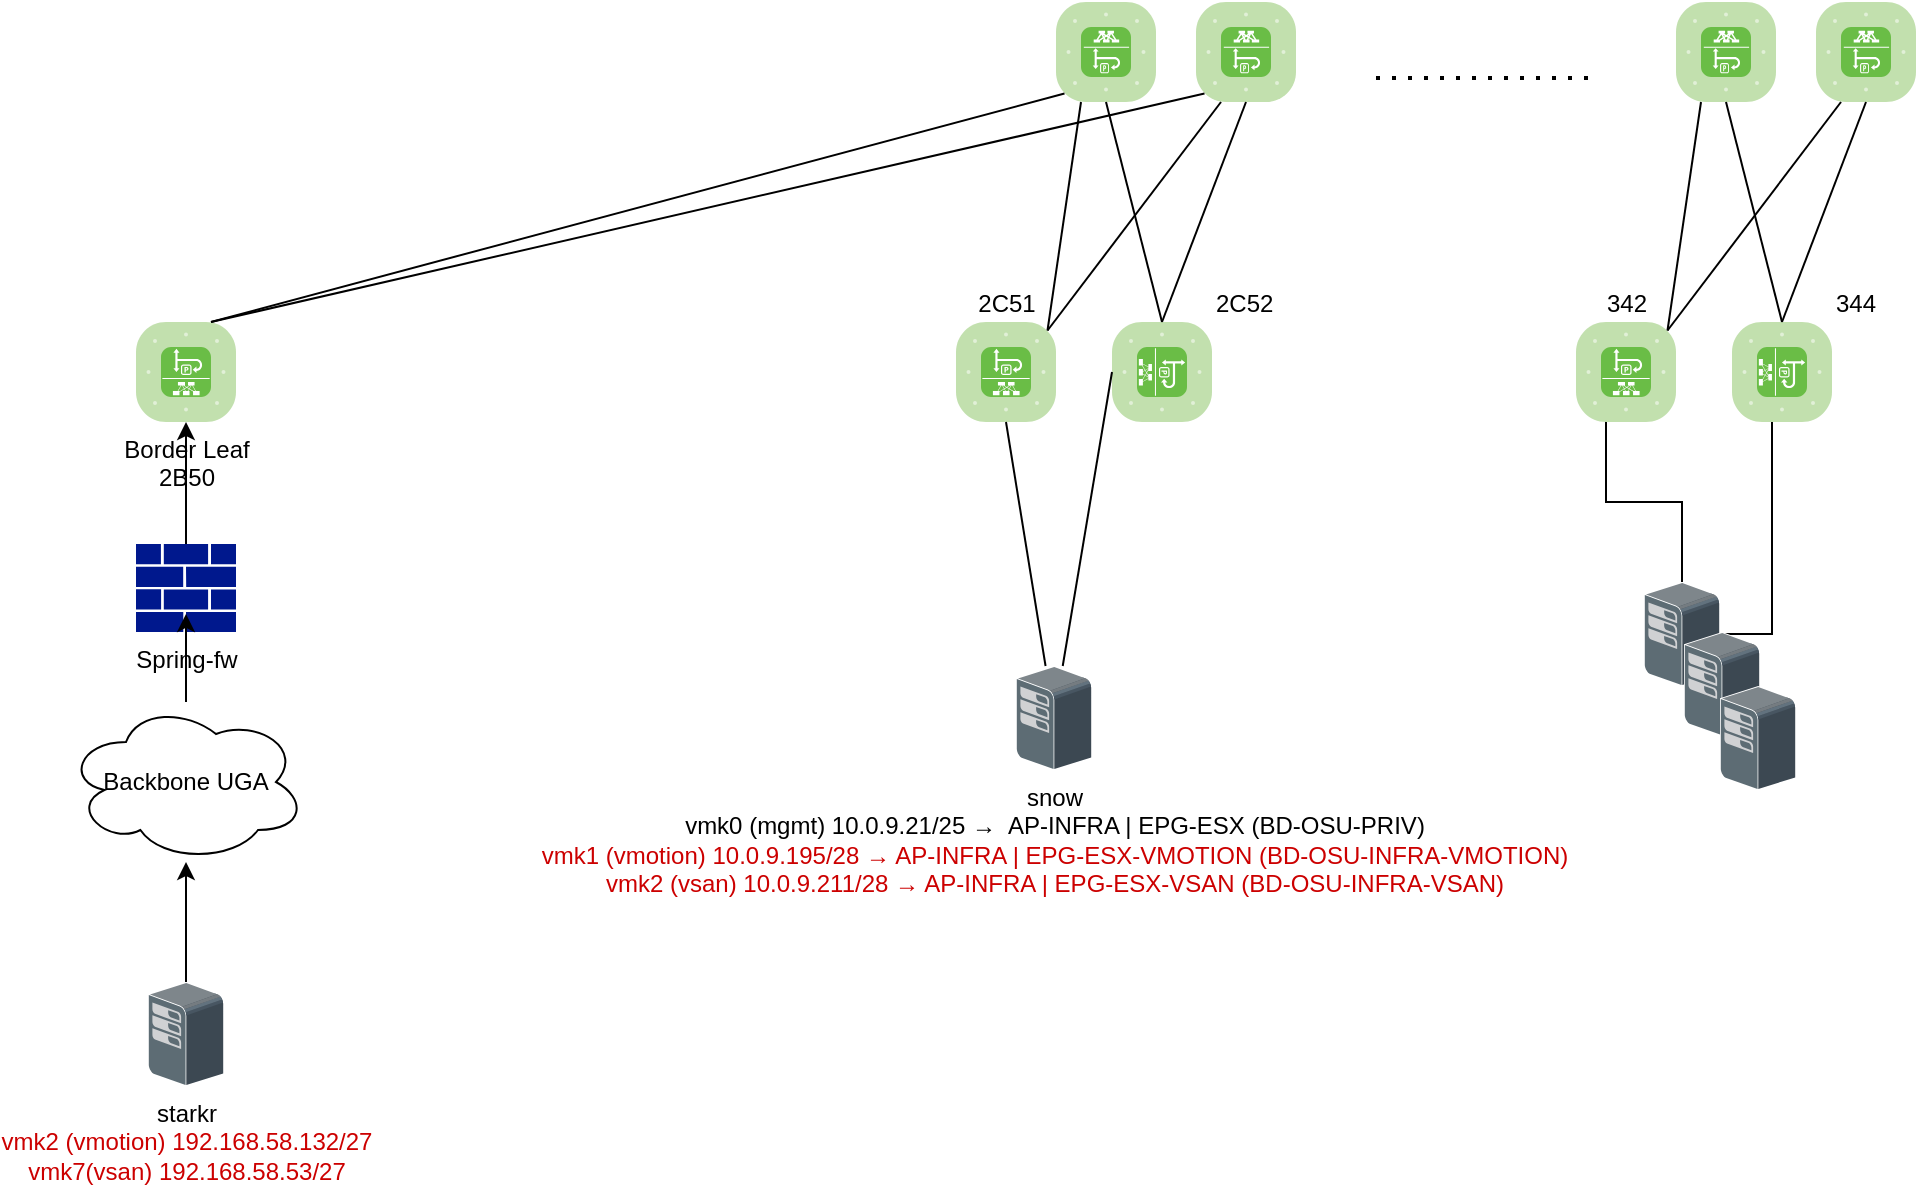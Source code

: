 <mxfile version="14.5.4" type="github">
  <diagram id="HhhJA0jkjIQcnTKa6Uss" name="Page-1">
    <mxGraphModel dx="2032" dy="945" grid="1" gridSize="10" guides="1" tooltips="1" connect="1" arrows="1" fold="1" page="1" pageScale="1" pageWidth="1100" pageHeight="850" math="0" shadow="0">
      <root>
        <mxCell id="0" />
        <mxCell id="1" parent="0" />
        <mxCell id="6UK3dRl_GSbIqII08d5U-1" value="&lt;div&gt;snow&lt;/div&gt;&lt;div&gt;vmk0 (mgmt) 10.0.9.21/25 →&amp;nbsp; AP-INFRA | EPG-ESX (BD-OSU-PRIV)&lt;br&gt;&lt;/div&gt;&lt;div&gt;&lt;font color=&quot;#CC0000&quot;&gt;vmk1 (vmotion) 10.0.9.195/28 → AP-INFRA | EPG-ESX-VMOTION (BD-OSU-INFRA-VMOTION)&lt;/font&gt;&lt;/div&gt;&lt;div&gt;&lt;font color=&quot;#CC0000&quot;&gt;vmk2 (vsan) 10.0.9.211/28 → AP-INFRA | EPG-ESX-VSAN (BD-OSU-INFRA-VSAN)&lt;/font&gt;&lt;/div&gt;" style="shadow=0;dashed=0;html=1;labelPosition=center;verticalLabelPosition=bottom;verticalAlign=top;align=center;outlineConnect=0;shape=mxgraph.veeam.3d.esx_esxi;" vertex="1" parent="1">
          <mxGeometry x="160" y="452" width="38" height="52" as="geometry" />
        </mxCell>
        <mxCell id="6UK3dRl_GSbIqII08d5U-53" style="edgeStyle=orthogonalEdgeStyle;rounded=0;orthogonalLoop=1;jettySize=auto;html=1;entryX=0.3;entryY=0.7;entryDx=0;entryDy=0;entryPerimeter=0;" edge="1" parent="1" source="6UK3dRl_GSbIqII08d5U-2" target="6UK3dRl_GSbIqII08d5U-45">
          <mxGeometry relative="1" as="geometry" />
        </mxCell>
        <mxCell id="6UK3dRl_GSbIqII08d5U-54" style="edgeStyle=orthogonalEdgeStyle;rounded=0;orthogonalLoop=1;jettySize=auto;html=1;entryX=0.48;entryY=0.6;entryDx=0;entryDy=0;entryPerimeter=0;" edge="1" parent="1" source="6UK3dRl_GSbIqII08d5U-2" target="6UK3dRl_GSbIqII08d5U-46">
          <mxGeometry relative="1" as="geometry" />
        </mxCell>
        <mxCell id="6UK3dRl_GSbIqII08d5U-2" value="" style="shadow=0;dashed=0;html=1;labelPosition=center;verticalLabelPosition=bottom;verticalAlign=top;align=center;outlineConnect=0;shape=mxgraph.veeam.3d.esx_esxi;" vertex="1" parent="1">
          <mxGeometry x="474" y="410" width="38" height="52" as="geometry" />
        </mxCell>
        <mxCell id="6UK3dRl_GSbIqII08d5U-3" value="" style="shadow=0;dashed=0;html=1;labelPosition=center;verticalLabelPosition=bottom;verticalAlign=top;align=center;outlineConnect=0;shape=mxgraph.veeam.3d.esx_esxi;" vertex="1" parent="1">
          <mxGeometry x="494" y="435" width="38" height="52" as="geometry" />
        </mxCell>
        <mxCell id="6UK3dRl_GSbIqII08d5U-4" value="" style="shadow=0;dashed=0;html=1;labelPosition=center;verticalLabelPosition=bottom;verticalAlign=top;align=center;outlineConnect=0;shape=mxgraph.veeam.3d.esx_esxi;" vertex="1" parent="1">
          <mxGeometry x="512" y="462" width="38" height="52" as="geometry" />
        </mxCell>
        <mxCell id="6UK3dRl_GSbIqII08d5U-5" value="2C51" style="verticalLabelPosition=top;html=1;fillColor=#6ABD46;strokeColor=#ffffff;verticalAlign=bottom;align=center;points=[[0.085,0.085,0],[0.915,0.085,0],[0.915,0.915,0],[0.085,0.915,0],[0.25,0,0],[0.5,0,0],[0.75,0,0],[1,0.25,0],[1,0.5,0],[1,0.75,0],[0.75,1,0],[0.5,1,0],[0.25,1,0],[0,0.75,0],[0,0.5,0],[0,0.25,0]];pointerEvents=1;shape=mxgraph.cisco_safe.compositeIcon;bgIcon=mxgraph.cisco_safe.architecture.generic_appliance;resIcon=mxgraph.cisco_safe.architecture.aci_leaf_switch;labelPosition=center;" vertex="1" parent="1">
          <mxGeometry x="130" y="280" width="50" height="50" as="geometry" />
        </mxCell>
        <mxCell id="6UK3dRl_GSbIqII08d5U-6" value="&lt;div&gt;2C52&lt;/div&gt;" style="verticalLabelPosition=top;html=1;fillColor=#6ABD46;strokeColor=#ffffff;verticalAlign=bottom;align=left;points=[[0.085,0.085,0],[0.915,0.085,0],[0.915,0.915,0],[0.085,0.915,0],[0.25,0,0],[0.5,0,0],[0.75,0,0],[1,0.25,0],[1,0.5,0],[1,0.75,0],[0.75,1,0],[0.5,1,0],[0.25,1,0],[0,0.75,0],[0,0.5,0],[0,0.25,0]];pointerEvents=1;shape=mxgraph.cisco_safe.compositeIcon;bgIcon=mxgraph.cisco_safe.architecture.generic_appliance;resIcon=mxgraph.cisco_safe.architecture.aci_leaf_switch;labelPosition=right;direction=south;" vertex="1" parent="1">
          <mxGeometry x="208" y="280" width="50" height="50" as="geometry" />
        </mxCell>
        <mxCell id="6UK3dRl_GSbIqII08d5U-7" value="" style="verticalLabelPosition=bottom;html=1;fillColor=#6ABD46;strokeColor=#ffffff;verticalAlign=top;align=center;points=[[0.085,0.085,0],[0.915,0.085,0],[0.915,0.915,0],[0.085,0.915,0],[0.25,0,0],[0.5,0,0],[0.75,0,0],[1,0.25,0],[1,0.5,0],[1,0.75,0],[0.75,1,0],[0.5,1,0],[0.25,1,0],[0,0.75,0],[0,0.5,0],[0,0.25,0]];pointerEvents=1;shape=mxgraph.cisco_safe.compositeIcon;bgIcon=mxgraph.cisco_safe.architecture.generic_appliance;resIcon=mxgraph.cisco_safe.architecture.aci_spine_switch;" vertex="1" parent="1">
          <mxGeometry x="180" y="120" width="50" height="50" as="geometry" />
        </mxCell>
        <mxCell id="6UK3dRl_GSbIqII08d5U-8" value="" style="verticalLabelPosition=bottom;html=1;fillColor=#6ABD46;strokeColor=#ffffff;verticalAlign=top;align=center;points=[[0.085,0.085,0],[0.915,0.085,0],[0.915,0.915,0],[0.085,0.915,0],[0.25,0,0],[0.5,0,0],[0.75,0,0],[1,0.25,0],[1,0.5,0],[1,0.75,0],[0.75,1,0],[0.5,1,0],[0.25,1,0],[0,0.75,0],[0,0.5,0],[0,0.25,0]];pointerEvents=1;shape=mxgraph.cisco_safe.compositeIcon;bgIcon=mxgraph.cisco_safe.architecture.generic_appliance;resIcon=mxgraph.cisco_safe.architecture.aci_spine_switch;" vertex="1" parent="1">
          <mxGeometry x="250" y="120" width="50" height="50" as="geometry" />
        </mxCell>
        <mxCell id="6UK3dRl_GSbIqII08d5U-9" value="" style="endArrow=none;html=1;entryX=0.5;entryY=1;entryDx=0;entryDy=0;entryPerimeter=0;" edge="1" parent="1" source="6UK3dRl_GSbIqII08d5U-1" target="6UK3dRl_GSbIqII08d5U-5">
          <mxGeometry width="50" height="50" relative="1" as="geometry">
            <mxPoint x="460" y="510" as="sourcePoint" />
            <mxPoint x="510" y="460" as="targetPoint" />
          </mxGeometry>
        </mxCell>
        <mxCell id="6UK3dRl_GSbIqII08d5U-10" value="" style="endArrow=none;html=1;entryX=0.5;entryY=1;entryDx=0;entryDy=0;entryPerimeter=0;" edge="1" parent="1" source="6UK3dRl_GSbIqII08d5U-1" target="6UK3dRl_GSbIqII08d5U-6">
          <mxGeometry width="50" height="50" relative="1" as="geometry">
            <mxPoint x="220" y="440" as="sourcePoint" />
            <mxPoint x="510" y="460" as="targetPoint" />
          </mxGeometry>
        </mxCell>
        <mxCell id="6UK3dRl_GSbIqII08d5U-16" value="" style="endArrow=none;html=1;entryX=0.25;entryY=1;entryDx=0;entryDy=0;entryPerimeter=0;exitX=0.915;exitY=0.085;exitDx=0;exitDy=0;exitPerimeter=0;" edge="1" parent="1" source="6UK3dRl_GSbIqII08d5U-5" target="6UK3dRl_GSbIqII08d5U-7">
          <mxGeometry width="50" height="50" relative="1" as="geometry">
            <mxPoint x="-70" y="510" as="sourcePoint" />
            <mxPoint x="-20" y="460" as="targetPoint" />
          </mxGeometry>
        </mxCell>
        <mxCell id="6UK3dRl_GSbIqII08d5U-17" value="" style="endArrow=none;html=1;entryX=0.25;entryY=1;entryDx=0;entryDy=0;entryPerimeter=0;exitX=0.915;exitY=0.085;exitDx=0;exitDy=0;exitPerimeter=0;" edge="1" parent="1" source="6UK3dRl_GSbIqII08d5U-5" target="6UK3dRl_GSbIqII08d5U-8">
          <mxGeometry width="50" height="50" relative="1" as="geometry">
            <mxPoint x="-70" y="510" as="sourcePoint" />
            <mxPoint x="-20" y="460" as="targetPoint" />
          </mxGeometry>
        </mxCell>
        <mxCell id="6UK3dRl_GSbIqII08d5U-18" value="" style="endArrow=none;html=1;entryX=0.5;entryY=1;entryDx=0;entryDy=0;entryPerimeter=0;exitX=0;exitY=0.5;exitDx=0;exitDy=0;exitPerimeter=0;" edge="1" parent="1" source="6UK3dRl_GSbIqII08d5U-6" target="6UK3dRl_GSbIqII08d5U-7">
          <mxGeometry width="50" height="50" relative="1" as="geometry">
            <mxPoint x="-70" y="510" as="sourcePoint" />
            <mxPoint x="-20" y="460" as="targetPoint" />
          </mxGeometry>
        </mxCell>
        <mxCell id="6UK3dRl_GSbIqII08d5U-19" value="" style="endArrow=none;html=1;entryX=0.5;entryY=1;entryDx=0;entryDy=0;entryPerimeter=0;exitX=0;exitY=0.5;exitDx=0;exitDy=0;exitPerimeter=0;" edge="1" parent="1" source="6UK3dRl_GSbIqII08d5U-6" target="6UK3dRl_GSbIqII08d5U-8">
          <mxGeometry width="50" height="50" relative="1" as="geometry">
            <mxPoint x="-70" y="510" as="sourcePoint" />
            <mxPoint x="-20" y="460" as="targetPoint" />
          </mxGeometry>
        </mxCell>
        <mxCell id="6UK3dRl_GSbIqII08d5U-22" value="Border Leaf&lt;br&gt;2B50" style="verticalLabelPosition=bottom;html=1;fillColor=#6ABD46;strokeColor=#ffffff;verticalAlign=top;align=center;points=[[0.085,0.085,0],[0.915,0.085,0],[0.915,0.915,0],[0.085,0.915,0],[0.25,0,0],[0.5,0,0],[0.75,0,0],[1,0.25,0],[1,0.5,0],[1,0.75,0],[0.75,1,0],[0.5,1,0],[0.25,1,0],[0,0.75,0],[0,0.5,0],[0,0.25,0]];pointerEvents=1;shape=mxgraph.cisco_safe.compositeIcon;bgIcon=mxgraph.cisco_safe.architecture.generic_appliance;resIcon=mxgraph.cisco_safe.architecture.aci_leaf_switch;" vertex="1" parent="1">
          <mxGeometry x="-280" y="280" width="50" height="50" as="geometry" />
        </mxCell>
        <mxCell id="6UK3dRl_GSbIqII08d5U-28" value="" style="endArrow=none;html=1;entryX=0.085;entryY=0.915;entryDx=0;entryDy=0;entryPerimeter=0;exitX=0.75;exitY=0;exitDx=0;exitDy=0;exitPerimeter=0;" edge="1" parent="1" source="6UK3dRl_GSbIqII08d5U-22" target="6UK3dRl_GSbIqII08d5U-7">
          <mxGeometry width="50" height="50" relative="1" as="geometry">
            <mxPoint x="-70" y="510" as="sourcePoint" />
            <mxPoint x="-20" y="460" as="targetPoint" />
          </mxGeometry>
        </mxCell>
        <mxCell id="6UK3dRl_GSbIqII08d5U-29" value="" style="endArrow=none;html=1;entryX=0.085;entryY=0.915;entryDx=0;entryDy=0;entryPerimeter=0;exitX=0.75;exitY=0;exitDx=0;exitDy=0;exitPerimeter=0;" edge="1" parent="1" source="6UK3dRl_GSbIqII08d5U-22" target="6UK3dRl_GSbIqII08d5U-8">
          <mxGeometry width="50" height="50" relative="1" as="geometry">
            <mxPoint x="40" y="280" as="sourcePoint" />
            <mxPoint x="-20" y="460" as="targetPoint" />
          </mxGeometry>
        </mxCell>
        <mxCell id="6UK3dRl_GSbIqII08d5U-36" style="edgeStyle=orthogonalEdgeStyle;rounded=0;orthogonalLoop=1;jettySize=auto;html=1;entryX=0.5;entryY=1;entryDx=0;entryDy=0;entryPerimeter=0;" edge="1" parent="1" source="6UK3dRl_GSbIqII08d5U-35" target="6UK3dRl_GSbIqII08d5U-22">
          <mxGeometry relative="1" as="geometry" />
        </mxCell>
        <mxCell id="6UK3dRl_GSbIqII08d5U-35" value="Spring-fw" style="aspect=fixed;pointerEvents=1;shadow=0;dashed=0;html=1;strokeColor=none;labelPosition=center;verticalLabelPosition=bottom;verticalAlign=top;align=center;fillColor=#00188D;shape=mxgraph.mscae.enterprise.firewall" vertex="1" parent="1">
          <mxGeometry x="-280" y="391" width="50" height="44" as="geometry" />
        </mxCell>
        <mxCell id="6UK3dRl_GSbIqII08d5U-40" style="edgeStyle=orthogonalEdgeStyle;rounded=0;orthogonalLoop=1;jettySize=auto;html=1;" edge="1" parent="1" source="6UK3dRl_GSbIqII08d5U-37" target="6UK3dRl_GSbIqII08d5U-38">
          <mxGeometry relative="1" as="geometry" />
        </mxCell>
        <mxCell id="6UK3dRl_GSbIqII08d5U-37" value="&lt;div&gt;starkr&lt;/div&gt;&lt;div&gt;&lt;font color=&quot;#CC0000&quot;&gt;vmk2 (vmotion) 192.168.58.132/27&lt;/font&gt;&lt;/div&gt;&lt;div&gt;&lt;font color=&quot;#CC0000&quot;&gt;vmk7(vsan) 192.168.58.53/27&lt;/font&gt;&lt;br&gt;&lt;/div&gt;" style="shadow=0;dashed=0;html=1;labelPosition=center;verticalLabelPosition=bottom;verticalAlign=top;align=center;outlineConnect=0;shape=mxgraph.veeam.3d.esx_esxi;" vertex="1" parent="1">
          <mxGeometry x="-274" y="610" width="38" height="52" as="geometry" />
        </mxCell>
        <mxCell id="6UK3dRl_GSbIqII08d5U-39" style="edgeStyle=orthogonalEdgeStyle;rounded=0;orthogonalLoop=1;jettySize=auto;html=1;entryX=0.5;entryY=0.795;entryDx=0;entryDy=0;entryPerimeter=0;" edge="1" parent="1" source="6UK3dRl_GSbIqII08d5U-38" target="6UK3dRl_GSbIqII08d5U-35">
          <mxGeometry relative="1" as="geometry" />
        </mxCell>
        <mxCell id="6UK3dRl_GSbIqII08d5U-38" value="Backbone UGA" style="ellipse;shape=cloud;whiteSpace=wrap;html=1;" vertex="1" parent="1">
          <mxGeometry x="-315" y="470" width="120" height="80" as="geometry" />
        </mxCell>
        <mxCell id="6UK3dRl_GSbIqII08d5U-45" value="342" style="verticalLabelPosition=top;html=1;fillColor=#6ABD46;strokeColor=#ffffff;verticalAlign=bottom;align=center;points=[[0.085,0.085,0],[0.915,0.085,0],[0.915,0.915,0],[0.085,0.915,0],[0.25,0,0],[0.5,0,0],[0.75,0,0],[1,0.25,0],[1,0.5,0],[1,0.75,0],[0.75,1,0],[0.5,1,0],[0.25,1,0],[0,0.75,0],[0,0.5,0],[0,0.25,0]];pointerEvents=1;shape=mxgraph.cisco_safe.compositeIcon;bgIcon=mxgraph.cisco_safe.architecture.generic_appliance;resIcon=mxgraph.cisco_safe.architecture.aci_leaf_switch;labelPosition=center;" vertex="1" parent="1">
          <mxGeometry x="440" y="280" width="50" height="50" as="geometry" />
        </mxCell>
        <mxCell id="6UK3dRl_GSbIqII08d5U-46" value="344" style="verticalLabelPosition=top;html=1;fillColor=#6ABD46;strokeColor=#ffffff;verticalAlign=bottom;align=left;points=[[0.085,0.085,0],[0.915,0.085,0],[0.915,0.915,0],[0.085,0.915,0],[0.25,0,0],[0.5,0,0],[0.75,0,0],[1,0.25,0],[1,0.5,0],[1,0.75,0],[0.75,1,0],[0.5,1,0],[0.25,1,0],[0,0.75,0],[0,0.5,0],[0,0.25,0]];pointerEvents=1;shape=mxgraph.cisco_safe.compositeIcon;bgIcon=mxgraph.cisco_safe.architecture.generic_appliance;resIcon=mxgraph.cisco_safe.architecture.aci_leaf_switch;labelPosition=right;direction=south;" vertex="1" parent="1">
          <mxGeometry x="518" y="280" width="50" height="50" as="geometry" />
        </mxCell>
        <mxCell id="6UK3dRl_GSbIqII08d5U-47" value="" style="verticalLabelPosition=bottom;html=1;fillColor=#6ABD46;strokeColor=#ffffff;verticalAlign=top;align=center;points=[[0.085,0.085,0],[0.915,0.085,0],[0.915,0.915,0],[0.085,0.915,0],[0.25,0,0],[0.5,0,0],[0.75,0,0],[1,0.25,0],[1,0.5,0],[1,0.75,0],[0.75,1,0],[0.5,1,0],[0.25,1,0],[0,0.75,0],[0,0.5,0],[0,0.25,0]];pointerEvents=1;shape=mxgraph.cisco_safe.compositeIcon;bgIcon=mxgraph.cisco_safe.architecture.generic_appliance;resIcon=mxgraph.cisco_safe.architecture.aci_spine_switch;" vertex="1" parent="1">
          <mxGeometry x="490" y="120" width="50" height="50" as="geometry" />
        </mxCell>
        <mxCell id="6UK3dRl_GSbIqII08d5U-48" value="" style="verticalLabelPosition=bottom;html=1;fillColor=#6ABD46;strokeColor=#ffffff;verticalAlign=top;align=center;points=[[0.085,0.085,0],[0.915,0.085,0],[0.915,0.915,0],[0.085,0.915,0],[0.25,0,0],[0.5,0,0],[0.75,0,0],[1,0.25,0],[1,0.5,0],[1,0.75,0],[0.75,1,0],[0.5,1,0],[0.25,1,0],[0,0.75,0],[0,0.5,0],[0,0.25,0]];pointerEvents=1;shape=mxgraph.cisco_safe.compositeIcon;bgIcon=mxgraph.cisco_safe.architecture.generic_appliance;resIcon=mxgraph.cisco_safe.architecture.aci_spine_switch;" vertex="1" parent="1">
          <mxGeometry x="560" y="120" width="50" height="50" as="geometry" />
        </mxCell>
        <mxCell id="6UK3dRl_GSbIqII08d5U-49" value="" style="endArrow=none;html=1;entryX=0.25;entryY=1;entryDx=0;entryDy=0;entryPerimeter=0;exitX=0.915;exitY=0.085;exitDx=0;exitDy=0;exitPerimeter=0;" edge="1" parent="1" source="6UK3dRl_GSbIqII08d5U-45" target="6UK3dRl_GSbIqII08d5U-47">
          <mxGeometry width="50" height="50" relative="1" as="geometry">
            <mxPoint x="240" y="510" as="sourcePoint" />
            <mxPoint x="290" y="460" as="targetPoint" />
          </mxGeometry>
        </mxCell>
        <mxCell id="6UK3dRl_GSbIqII08d5U-50" value="" style="endArrow=none;html=1;entryX=0.25;entryY=1;entryDx=0;entryDy=0;entryPerimeter=0;exitX=0.915;exitY=0.085;exitDx=0;exitDy=0;exitPerimeter=0;" edge="1" parent="1" source="6UK3dRl_GSbIqII08d5U-45" target="6UK3dRl_GSbIqII08d5U-48">
          <mxGeometry width="50" height="50" relative="1" as="geometry">
            <mxPoint x="240" y="510" as="sourcePoint" />
            <mxPoint x="290" y="460" as="targetPoint" />
          </mxGeometry>
        </mxCell>
        <mxCell id="6UK3dRl_GSbIqII08d5U-51" value="" style="endArrow=none;html=1;entryX=0.5;entryY=1;entryDx=0;entryDy=0;entryPerimeter=0;exitX=0;exitY=0.5;exitDx=0;exitDy=0;exitPerimeter=0;" edge="1" parent="1" source="6UK3dRl_GSbIqII08d5U-46" target="6UK3dRl_GSbIqII08d5U-47">
          <mxGeometry width="50" height="50" relative="1" as="geometry">
            <mxPoint x="240" y="510" as="sourcePoint" />
            <mxPoint x="290" y="460" as="targetPoint" />
          </mxGeometry>
        </mxCell>
        <mxCell id="6UK3dRl_GSbIqII08d5U-52" value="" style="endArrow=none;html=1;entryX=0.5;entryY=1;entryDx=0;entryDy=0;entryPerimeter=0;exitX=0;exitY=0.5;exitDx=0;exitDy=0;exitPerimeter=0;" edge="1" parent="1" source="6UK3dRl_GSbIqII08d5U-46" target="6UK3dRl_GSbIqII08d5U-48">
          <mxGeometry width="50" height="50" relative="1" as="geometry">
            <mxPoint x="240" y="510" as="sourcePoint" />
            <mxPoint x="290" y="460" as="targetPoint" />
          </mxGeometry>
        </mxCell>
        <mxCell id="6UK3dRl_GSbIqII08d5U-56" value="" style="endArrow=none;dashed=1;html=1;dashPattern=1 3;strokeWidth=2;" edge="1" parent="1">
          <mxGeometry width="50" height="50" relative="1" as="geometry">
            <mxPoint x="340" y="158" as="sourcePoint" />
            <mxPoint x="450" y="158" as="targetPoint" />
          </mxGeometry>
        </mxCell>
      </root>
    </mxGraphModel>
  </diagram>
</mxfile>
